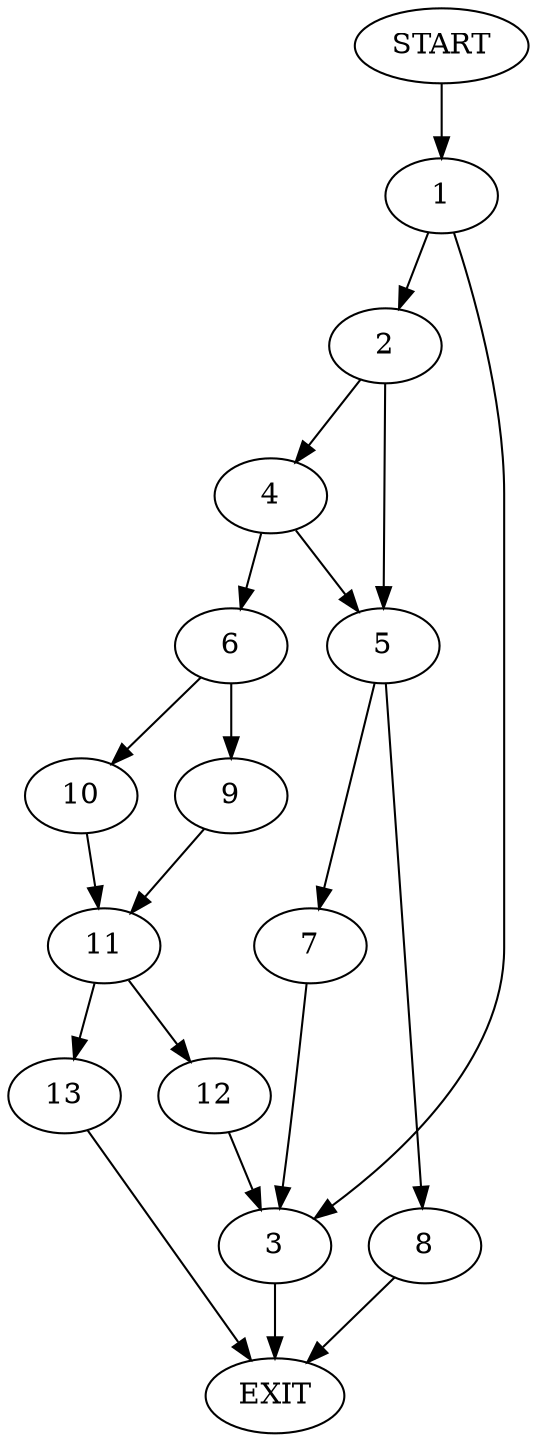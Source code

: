 digraph {
0 [label="START"]
14 [label="EXIT"]
0 -> 1
1 -> 2
1 -> 3
3 -> 14
2 -> 4
2 -> 5
4 -> 5
4 -> 6
5 -> 7
5 -> 8
6 -> 9
6 -> 10
9 -> 11
10 -> 11
11 -> 12
11 -> 13
13 -> 14
12 -> 3
7 -> 3
8 -> 14
}

